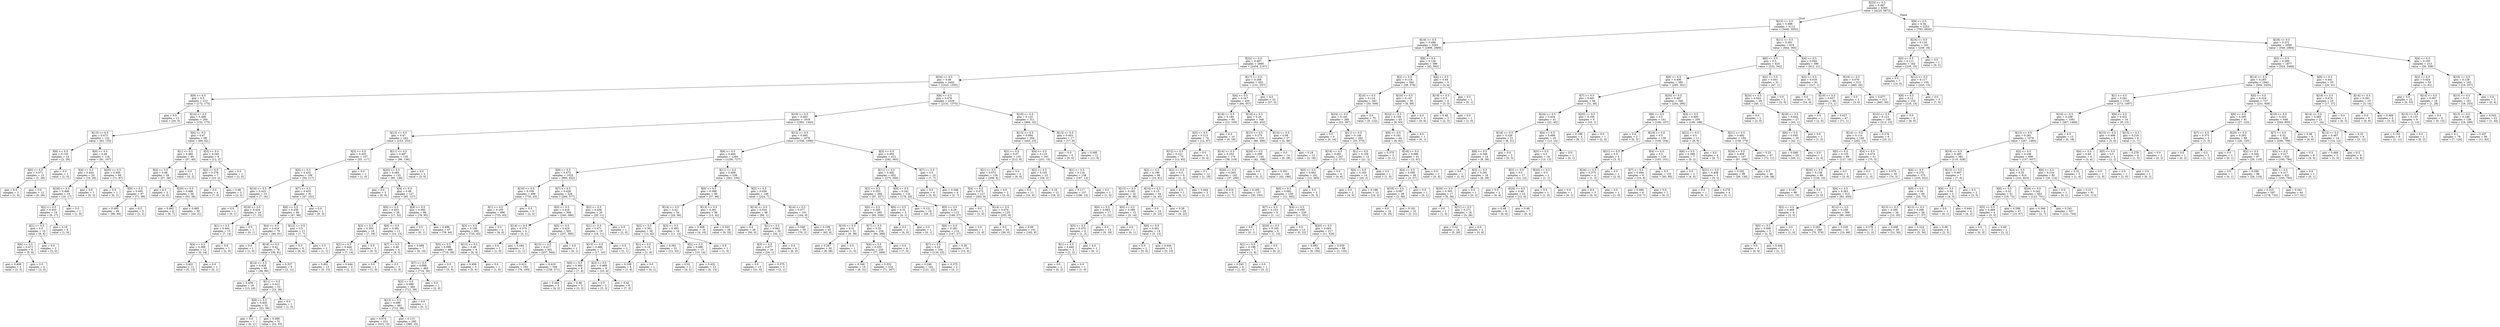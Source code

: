 digraph Tree {
node [shape=box] ;
0 [label="X[23] <= 0.5\ngini = 0.487\nsamples = 6365\nvalue = [4223, 5872]"] ;
1 [label="X[15] <= 0.5\ngini = 0.498\nsamples = 4112\nvalue = [3440, 3052]"] ;
0 -> 1 [labeldistance=2.5, labelangle=45, headlabel="True"] ;
2 [label="X[16] <= 0.5\ngini = 0.499\nsamples = 3293\nvalue = [2496, 2689]"] ;
1 -> 2 ;
3 [label="X[22] <= 0.5\ngini = 0.497\nsamples = 2895\nvalue = [2454, 2107]"] ;
2 -> 3 ;
4 [label="X[24] <= 0.5\ngini = 0.48\nsamples = 2442\nvalue = [2323, 1550]"] ;
3 -> 4 ;
5 [label="X[9] <= 0.5\ngini = 0.5\nsamples = 213\nvalue = [172, 175]"] ;
4 -> 5 ;
6 [label="gini = 0.0\nsamples = 13\nvalue = [20, 0]"] ;
5 -> 6 ;
7 [label="X[14] <= 0.5\ngini = 0.498\nsamples = 200\nvalue = [152, 175]"] ;
5 -> 7 ;
8 [label="X[13] <= 0.5\ngini = 0.473\nsamples = 132\nvalue = [83, 133]"] ;
7 -> 8 ;
9 [label="X[6] <= 0.5\ngini = 0.133\nsamples = 14\nvalue = [2, 26]"] ;
8 -> 9 ;
10 [label="X[0] <= 0.5\ngini = 0.071\nsamples = 13\nvalue = [1, 26]"] ;
9 -> 10 ;
11 [label="gini = 0.0\nsamples = 1\nvalue = [1, 0]"] ;
10 -> 11 ;
12 [label="gini = 0.0\nsamples = 12\nvalue = [0, 26]"] ;
10 -> 12 ;
13 [label="gini = 0.0\nsamples = 1\nvalue = [1, 0]"] ;
9 -> 13 ;
14 [label="X[0] <= 0.5\ngini = 0.49\nsamples = 118\nvalue = [81, 107]"] ;
8 -> 14 ;
15 [label="X[4] <= 0.5\ngini = 0.444\nsamples = 20\nvalue = [10, 20]"] ;
14 -> 15 ;
16 [label="X[18] <= 0.5\ngini = 0.466\nsamples = 19\nvalue = [10, 17]"] ;
15 -> 16 ;
17 [label="X[2] <= 0.5\ngini = 0.453\nsamples = 18\nvalue = [9, 17]"] ;
16 -> 17 ;
18 [label="X[1] <= 0.5\ngini = 0.5\nsamples = 10\nvalue = [8, 8]"] ;
17 -> 18 ;
19 [label="X[6] <= 0.5\ngini = 0.473\nsamples = 8\nvalue = [5, 8]"] ;
18 -> 19 ;
20 [label="gini = 0.408\nsamples = 4\nvalue = [2, 5]"] ;
19 -> 20 ;
21 [label="gini = 0.5\nsamples = 4\nvalue = [3, 3]"] ;
19 -> 21 ;
22 [label="gini = 0.0\nsamples = 2\nvalue = [3, 0]"] ;
18 -> 22 ;
23 [label="gini = 0.18\nsamples = 8\nvalue = [1, 9]"] ;
17 -> 23 ;
24 [label="gini = 0.0\nsamples = 1\nvalue = [1, 0]"] ;
16 -> 24 ;
25 [label="gini = 0.0\nsamples = 1\nvalue = [0, 3]"] ;
15 -> 25 ;
26 [label="X[20] <= 0.5\ngini = 0.495\nsamples = 98\nvalue = [71, 87]"] ;
14 -> 26 ;
27 [label="gini = 0.0\nsamples = 1\nvalue = [0, 1]"] ;
26 -> 27 ;
28 [label="X[6] <= 0.5\ngini = 0.495\nsamples = 97\nvalue = [71, 86]"] ;
26 -> 28 ;
29 [label="gini = 0.495\nsamples = 94\nvalue = [69, 84]"] ;
28 -> 29 ;
30 [label="gini = 0.5\nsamples = 3\nvalue = [2, 2]"] ;
28 -> 30 ;
31 [label="X[6] <= 0.5\ngini = 0.47\nsamples = 68\nvalue = [69, 42]"] ;
7 -> 31 ;
32 [label="X[1] <= 0.5\ngini = 0.485\nsamples = 60\nvalue = [57, 40]"] ;
31 -> 32 ;
33 [label="X[4] <= 0.5\ngini = 0.48\nsamples = 59\nvalue = [57, 38]"] ;
32 -> 33 ;
34 [label="gini = 0.0\nsamples = 3\nvalue = [4, 0]"] ;
33 -> 34 ;
35 [label="X[20] <= 0.5\ngini = 0.486\nsamples = 56\nvalue = [53, 38]"] ;
33 -> 35 ;
36 [label="gini = 0.492\nsamples = 6\nvalue = [9, 7]"] ;
35 -> 36 ;
37 [label="gini = 0.485\nsamples = 50\nvalue = [44, 31]"] ;
35 -> 37 ;
38 [label="gini = 0.0\nsamples = 1\nvalue = [0, 2]"] ;
32 -> 38 ;
39 [label="X[3] <= 0.5\ngini = 0.245\nsamples = 8\nvalue = [12, 2]"] ;
31 -> 39 ;
40 [label="X[2] <= 0.5\ngini = 0.278\nsamples = 7\nvalue = [10, 2]"] ;
39 -> 40 ;
41 [label="gini = 0.0\nsamples = 4\nvalue = [7, 0]"] ;
40 -> 41 ;
42 [label="gini = 0.48\nsamples = 3\nvalue = [3, 2]"] ;
40 -> 42 ;
43 [label="gini = 0.0\nsamples = 1\nvalue = [2, 0]"] ;
39 -> 43 ;
44 [label="X[8] <= 0.5\ngini = 0.476\nsamples = 2229\nvalue = [2151, 1375]"] ;
4 -> 44 ;
45 [label="X[19] <= 0.5\ngini = 0.493\nsamples = 1918\nvalue = [1691, 1343]"] ;
44 -> 45 ;
46 [label="X[13] <= 0.5\ngini = 0.47\nsamples = 242\nvalue = [153, 253]"] ;
45 -> 46 ;
47 [label="X[3] <= 0.5\ngini = 0.435\nsamples = 107\nvalue = [55, 117]"] ;
46 -> 47 ;
48 [label="X[0] <= 0.5\ngini = 0.432\nsamples = 106\nvalue = [54, 117]"] ;
47 -> 48 ;
49 [label="X[14] <= 0.5\ngini = 0.423\nsamples = 15\nvalue = [7, 16]"] ;
48 -> 49 ;
50 [label="gini = 0.0\nsamples = 1\nvalue = [0, 1]"] ;
49 -> 50 ;
51 [label="X[18] <= 0.5\ngini = 0.434\nsamples = 14\nvalue = [7, 15]"] ;
49 -> 51 ;
52 [label="X[1] <= 0.5\ngini = 0.444\nsamples = 13\nvalue = [7, 14]"] ;
51 -> 52 ;
53 [label="X[4] <= 0.5\ngini = 0.388\nsamples = 12\nvalue = [5, 14]"] ;
52 -> 53 ;
54 [label="gini = 0.401\nsamples = 11\nvalue = [5, 13]"] ;
53 -> 54 ;
55 [label="gini = 0.0\nsamples = 1\nvalue = [0, 1]"] ;
53 -> 55 ;
56 [label="gini = 0.0\nsamples = 1\nvalue = [2, 0]"] ;
52 -> 56 ;
57 [label="gini = 0.0\nsamples = 1\nvalue = [0, 1]"] ;
51 -> 57 ;
58 [label="X[7] <= 0.5\ngini = 0.433\nsamples = 91\nvalue = [47, 101]"] ;
48 -> 58 ;
59 [label="X[6] <= 0.5\ngini = 0.438\nsamples = 90\nvalue = [47, 98]"] ;
58 -> 59 ;
60 [label="X[4] <= 0.5\ngini = 0.424\nsamples = 79\nvalue = [40, 91]"] ;
59 -> 60 ;
61 [label="gini = 0.0\nsamples = 1\nvalue = [1, 0]"] ;
60 -> 61 ;
62 [label="X[18] <= 0.5\ngini = 0.42\nsamples = 78\nvalue = [39, 91]"] ;
60 -> 62 ;
63 [label="X[14] <= 0.5\ngini = 0.428\nsamples = 69\nvalue = [36, 80]"] ;
62 -> 63 ;
64 [label="gini = 0.456\nsamples = 16\nvalue = [13, 24]"] ;
63 -> 64 ;
65 [label="X[11] <= 0.5\ngini = 0.413\nsamples = 53\nvalue = [23, 56]"] ;
63 -> 65 ;
66 [label="X[9] <= 0.5\ngini = 0.405\nsamples = 52\nvalue = [22, 56]"] ;
65 -> 66 ;
67 [label="gini = 0.0\nsamples = 1\nvalue = [0, 1]"] ;
66 -> 67 ;
68 [label="gini = 0.408\nsamples = 51\nvalue = [22, 55]"] ;
66 -> 68 ;
69 [label="gini = 0.0\nsamples = 1\nvalue = [1, 0]"] ;
65 -> 69 ;
70 [label="gini = 0.337\nsamples = 9\nvalue = [3, 11]"] ;
62 -> 70 ;
71 [label="X[12] <= 0.5\ngini = 0.5\nsamples = 11\nvalue = [7, 7]"] ;
59 -> 71 ;
72 [label="gini = 0.5\nsamples = 9\nvalue = [6, 6]"] ;
71 -> 72 ;
73 [label="gini = 0.5\nsamples = 2\nvalue = [1, 1]"] ;
71 -> 73 ;
74 [label="gini = 0.0\nsamples = 1\nvalue = [0, 3]"] ;
58 -> 74 ;
75 [label="gini = 0.0\nsamples = 1\nvalue = [1, 0]"] ;
47 -> 75 ;
76 [label="X[11] <= 0.5\ngini = 0.487\nsamples = 135\nvalue = [98, 136]"] ;
46 -> 76 ;
77 [label="X[20] <= 0.5\ngini = 0.484\nsamples = 132\nvalue = [95, 136]"] ;
76 -> 77 ;
78 [label="gini = 0.0\nsamples = 5\nvalue = [0, 9]"] ;
77 -> 78 ;
79 [label="X[4] <= 0.5\ngini = 0.49\nsamples = 127\nvalue = [95, 127]"] ;
77 -> 79 ;
80 [label="X[0] <= 0.5\ngini = 0.453\nsamples = 29\nvalue = [17, 32]"] ;
79 -> 80 ;
81 [label="X[3] <= 0.5\ngini = 0.393\nsamples = 18\nvalue = [7, 19]"] ;
80 -> 81 ;
82 [label="X[1] <= 0.5\ngini = 0.444\nsamples = 15\nvalue = [7, 14]"] ;
81 -> 82 ;
83 [label="gini = 0.401\nsamples = 13\nvalue = [5, 13]"] ;
82 -> 83 ;
84 [label="gini = 0.444\nsamples = 2\nvalue = [2, 1]"] ;
82 -> 84 ;
85 [label="gini = 0.0\nsamples = 3\nvalue = [0, 5]"] ;
81 -> 85 ;
86 [label="X[6] <= 0.5\ngini = 0.491\nsamples = 11\nvalue = [10, 13]"] ;
80 -> 86 ;
87 [label="X[7] <= 0.5\ngini = 0.49\nsamples = 4\nvalue = [4, 3]"] ;
86 -> 87 ;
88 [label="gini = 0.0\nsamples = 1\nvalue = [1, 0]"] ;
87 -> 88 ;
89 [label="gini = 0.5\nsamples = 3\nvalue = [3, 3]"] ;
87 -> 89 ;
90 [label="gini = 0.469\nsamples = 7\nvalue = [6, 10]"] ;
86 -> 90 ;
91 [label="X[9] <= 0.5\ngini = 0.495\nsamples = 98\nvalue = [78, 95]"] ;
79 -> 91 ;
92 [label="gini = 0.0\nsamples = 1\nvalue = [0, 1]"] ;
91 -> 92 ;
93 [label="gini = 0.496\nsamples = 97\nvalue = [78, 94]"] ;
91 -> 93 ;
94 [label="gini = 0.0\nsamples = 3\nvalue = [3, 0]"] ;
76 -> 94 ;
95 [label="X[12] <= 0.5\ngini = 0.485\nsamples = 1676\nvalue = [1538, 1090]"] ;
45 -> 95 ;
96 [label="X[6] <= 0.5\ngini = 0.464\nsamples = 1264\nvalue = [1256, 727]"] ;
95 -> 96 ;
97 [label="X[9] <= 0.5\ngini = 0.473\nsamples = 1025\nvalue = [995, 622]"] ;
96 -> 97 ;
98 [label="X[10] <= 0.5\ngini = 0.109\nsamples = 499\nvalue = [735, 45]"] ;
97 -> 98 ;
99 [label="X[1] <= 0.5\ngini = 0.105\nsamples = 496\nvalue = [733, 43]"] ;
98 -> 99 ;
100 [label="X[3] <= 0.5\ngini = 0.106\nsamples = 492\nvalue = [725, 43]"] ;
99 -> 100 ;
101 [label="X[5] <= 0.5\ngini = 0.098\nsamples = 486\nvalue = [719, 39]"] ;
100 -> 101 ;
102 [label="X[7] <= 0.5\ngini = 0.098\nsamples = 483\nvalue = [714, 39]"] ;
101 -> 102 ;
103 [label="X[2] <= 0.5\ngini = 0.098\nsamples = 482\nvalue = [712, 39]"] ;
102 -> 103 ;
104 [label="X[13] <= 0.5\ngini = 0.096\nsamples = 481\nvalue = [712, 38]"] ;
103 -> 104 ;
105 [label="gini = 0.074\nsamples = 221\nvalue = [323, 13]"] ;
104 -> 105 ;
106 [label="gini = 0.113\nsamples = 260\nvalue = [389, 25]"] ;
104 -> 106 ;
107 [label="gini = 0.0\nsamples = 1\nvalue = [0, 1]"] ;
103 -> 107 ;
108 [label="gini = 0.0\nsamples = 1\nvalue = [2, 0]"] ;
102 -> 108 ;
109 [label="gini = 0.0\nsamples = 3\nvalue = [5, 0]"] ;
101 -> 109 ;
110 [label="X[13] <= 0.5\ngini = 0.48\nsamples = 6\nvalue = [6, 4]"] ;
100 -> 110 ;
111 [label="gini = 0.494\nsamples = 5\nvalue = [5, 4]"] ;
110 -> 111 ;
112 [label="gini = 0.0\nsamples = 1\nvalue = [1, 0]"] ;
110 -> 112 ;
113 [label="gini = 0.0\nsamples = 4\nvalue = [8, 0]"] ;
99 -> 113 ;
114 [label="gini = 0.5\nsamples = 3\nvalue = [2, 2]"] ;
98 -> 114 ;
115 [label="X[7] <= 0.5\ngini = 0.428\nsamples = 526\nvalue = [260, 577]"] ;
97 -> 115 ;
116 [label="X[0] <= 0.5\ngini = 0.418\nsamples = 506\nvalue = [240, 566]"] ;
115 -> 116 ;
117 [label="X[14] <= 0.5\ngini = 0.375\nsamples = 4\nvalue = [3, 1]"] ;
116 -> 117 ;
118 [label="gini = 0.0\nsamples = 1\nvalue = [1, 0]"] ;
117 -> 118 ;
119 [label="gini = 0.444\nsamples = 3\nvalue = [2, 1]"] ;
117 -> 119 ;
120 [label="X[5] <= 0.5\ngini = 0.416\nsamples = 502\nvalue = [237, 565]"] ;
116 -> 120 ;
121 [label="X[13] <= 0.5\ngini = 0.417\nsamples = 501\nvalue = [237, 564]"] ;
120 -> 121 ;
122 [label="gini = 0.412\nsamples = 162\nvalue = [79, 193]"] ;
121 -> 122 ;
123 [label="gini = 0.419\nsamples = 339\nvalue = [158, 371]"] ;
121 -> 123 ;
124 [label="gini = 0.0\nsamples = 1\nvalue = [0, 1]"] ;
120 -> 124 ;
125 [label="X[2] <= 0.5\ngini = 0.458\nsamples = 20\nvalue = [20, 11]"] ;
115 -> 125 ;
126 [label="X[1] <= 0.5\ngini = 0.471\nsamples = 19\nvalue = [18, 11]"] ;
125 -> 126 ;
127 [label="X[13] <= 0.5\ngini = 0.466\nsamples = 17\nvalue = [17, 10]"] ;
126 -> 127 ;
128 [label="X[0] <= 0.5\ngini = 0.463\nsamples = 8\nvalue = [7, 4]"] ;
127 -> 128 ;
129 [label="gini = 0.444\nsamples = 5\nvalue = [4, 2]"] ;
128 -> 129 ;
130 [label="gini = 0.48\nsamples = 3\nvalue = [3, 2]"] ;
128 -> 130 ;
131 [label="X[3] <= 0.5\ngini = 0.469\nsamples = 9\nvalue = [10, 6]"] ;
127 -> 131 ;
132 [label="gini = 0.5\nsamples = 3\nvalue = [3, 3]"] ;
131 -> 132 ;
133 [label="gini = 0.42\nsamples = 6\nvalue = [7, 3]"] ;
131 -> 133 ;
134 [label="gini = 0.5\nsamples = 2\nvalue = [1, 1]"] ;
126 -> 134 ;
135 [label="gini = 0.0\nsamples = 1\nvalue = [2, 0]"] ;
125 -> 135 ;
136 [label="X[11] <= 0.5\ngini = 0.409\nsamples = 239\nvalue = [261, 105]"] ;
96 -> 136 ;
137 [label="X[0] <= 0.5\ngini = 0.398\nsamples = 90\nvalue = [37, 98]"] ;
136 -> 137 ;
138 [label="X[14] <= 0.5\ngini = 0.42\nsamples = 54\nvalue = [24, 56]"] ;
137 -> 138 ;
139 [label="X[2] <= 0.5\ngini = 0.361\nsamples = 38\nvalue = [13, 42]"] ;
138 -> 139 ;
140 [label="X[1] <= 0.5\ngini = 0.18\nsamples = 7\nvalue = [1, 9]"] ;
139 -> 140 ;
141 [label="gini = 0.198\nsamples = 6\nvalue = [1, 8]"] ;
140 -> 141 ;
142 [label="gini = 0.0\nsamples = 1\nvalue = [0, 1]"] ;
140 -> 142 ;
143 [label="gini = 0.391\nsamples = 31\nvalue = [12, 33]"] ;
139 -> 143 ;
144 [label="X[3] <= 0.5\ngini = 0.493\nsamples = 16\nvalue = [11, 14]"] ;
138 -> 144 ;
145 [label="X[2] <= 0.5\ngini = 0.486\nsamples = 15\nvalue = [10, 14]"] ;
144 -> 145 ;
146 [label="gini = 0.32\nsamples = 2\nvalue = [4, 1]"] ;
145 -> 146 ;
147 [label="gini = 0.432\nsamples = 13\nvalue = [6, 13]"] ;
145 -> 147 ;
148 [label="gini = 0.0\nsamples = 1\nvalue = [1, 0]"] ;
144 -> 148 ;
149 [label="X[13] <= 0.5\ngini = 0.361\nsamples = 36\nvalue = [13, 42]"] ;
137 -> 149 ;
150 [label="gini = 0.408\nsamples = 10\nvalue = [4, 10]"] ;
149 -> 150 ;
151 [label="gini = 0.343\nsamples = 26\nvalue = [9, 32]"] ;
149 -> 151 ;
152 [label="X[2] <= 0.5\ngini = 0.059\nsamples = 149\nvalue = [224, 7]"] ;
136 -> 152 ;
153 [label="X[14] <= 0.5\ngini = 0.024\nsamples = 48\nvalue = [80, 1]"] ;
152 -> 153 ;
154 [label="gini = 0.0\nsamples = 28\nvalue = [50, 0]"] ;
153 -> 154 ;
155 [label="X[1] <= 0.5\ngini = 0.062\nsamples = 20\nvalue = [30, 1]"] ;
153 -> 155 ;
156 [label="X[3] <= 0.5\ngini = 0.077\nsamples = 16\nvalue = [24, 1]"] ;
155 -> 156 ;
157 [label="gini = 0.0\nsamples = 13\nvalue = [21, 0]"] ;
156 -> 157 ;
158 [label="gini = 0.375\nsamples = 3\nvalue = [3, 1]"] ;
156 -> 158 ;
159 [label="gini = 0.0\nsamples = 4\nvalue = [6, 0]"] ;
155 -> 159 ;
160 [label="X[14] <= 0.5\ngini = 0.077\nsamples = 101\nvalue = [144, 6]"] ;
152 -> 160 ;
161 [label="gini = 0.048\nsamples = 56\nvalue = [79, 2]"] ;
160 -> 161 ;
162 [label="gini = 0.109\nsamples = 45\nvalue = [65, 4]"] ;
160 -> 162 ;
163 [label="X[3] <= 0.5\ngini = 0.492\nsamples = 412\nvalue = [282, 363]"] ;
95 -> 163 ;
164 [label="X[11] <= 0.5\ngini = 0.492\nsamples = 402\nvalue = [275, 356]"] ;
163 -> 164 ;
165 [label="X[1] <= 0.5\ngini = 0.353\nsamples = 268\nvalue = [97, 327]"] ;
164 -> 165 ;
166 [label="X[0] <= 0.5\ngini = 0.345\nsamples = 265\nvalue = [93, 326]"] ;
165 -> 166 ;
167 [label="X[10] <= 0.5\ngini = 0.31\nsamples = 31\nvalue = [9, 38]"] ;
166 -> 167 ;
168 [label="gini = 0.287\nsamples = 30\nvalue = [8, 38]"] ;
167 -> 168 ;
169 [label="gini = 0.0\nsamples = 1\nvalue = [1, 0]"] ;
167 -> 169 ;
170 [label="X[7] <= 0.5\ngini = 0.35\nsamples = 234\nvalue = [84, 288]"] ;
166 -> 170 ;
171 [label="X[4] <= 0.5\ngini = 0.333\nsamples = 230\nvalue = [77, 288]"] ;
170 -> 171 ;
172 [label="gini = 0.346\nsamples = 14\nvalue = [6, 21]"] ;
171 -> 172 ;
173 [label="gini = 0.332\nsamples = 216\nvalue = [71, 267]"] ;
171 -> 173 ;
174 [label="gini = 0.0\nsamples = 4\nvalue = [7, 0]"] ;
170 -> 174 ;
175 [label="X[6] <= 0.5\ngini = 0.32\nsamples = 3\nvalue = [4, 1]"] ;
165 -> 175 ;
176 [label="gini = 0.0\nsamples = 2\nvalue = [4, 0]"] ;
175 -> 176 ;
177 [label="gini = 0.0\nsamples = 1\nvalue = [0, 1]"] ;
175 -> 177 ;
178 [label="X[0] <= 0.5\ngini = 0.241\nsamples = 134\nvalue = [178, 29]"] ;
164 -> 178 ;
179 [label="gini = 0.121\nsamples = 19\nvalue = [29, 2]"] ;
178 -> 179 ;
180 [label="X[5] <= 0.5\ngini = 0.26\nsamples = 115\nvalue = [149, 27]"] ;
178 -> 180 ;
181 [label="X[6] <= 0.5\ngini = 0.262\nsamples = 114\nvalue = [147, 27]"] ;
180 -> 181 ;
182 [label="X[7] <= 0.5\ngini = 0.25\nsamples = 104\nvalue = [134, 23]"] ;
181 -> 182 ;
183 [label="gini = 0.246\nsamples = 102\nvalue = [131, 22]"] ;
182 -> 183 ;
184 [label="gini = 0.375\nsamples = 2\nvalue = [3, 1]"] ;
182 -> 184 ;
185 [label="gini = 0.36\nsamples = 10\nvalue = [13, 4]"] ;
181 -> 185 ;
186 [label="gini = 0.0\nsamples = 1\nvalue = [2, 0]"] ;
180 -> 186 ;
187 [label="X[7] <= 0.5\ngini = 0.5\nsamples = 10\nvalue = [7, 7]"] ;
163 -> 187 ;
188 [label="gini = 0.0\nsamples = 4\nvalue = [5, 0]"] ;
187 -> 188 ;
189 [label="gini = 0.346\nsamples = 6\nvalue = [2, 7]"] ;
187 -> 189 ;
190 [label="X[19] <= 0.5\ngini = 0.122\nsamples = 311\nvalue = [460, 32]"] ;
44 -> 190 ;
191 [label="X[13] <= 0.5\ngini = 0.094\nsamples = 294\nvalue = [443, 23]"] ;
190 -> 191 ;
192 [label="X[2] <= 0.5\ngini = 0.07\nsamples = 133\nvalue = [212, 8]"] ;
191 -> 192 ;
193 [label="X[1] <= 0.5\ngini = 0.072\nsamples = 129\nvalue = [206, 8]"] ;
192 -> 193 ;
194 [label="X[4] <= 0.5\ngini = 0.073\nsamples = 127\nvalue = [203, 8]"] ;
193 -> 194 ;
195 [label="gini = 0.0\nsamples = 2\nvalue = [2, 0]"] ;
194 -> 195 ;
196 [label="X[14] <= 0.5\ngini = 0.074\nsamples = 125\nvalue = [201, 8]"] ;
194 -> 196 ;
197 [label="gini = 0.0\nsamples = 24\nvalue = [39, 0]"] ;
196 -> 197 ;
198 [label="gini = 0.09\nsamples = 101\nvalue = [162, 8]"] ;
196 -> 198 ;
199 [label="gini = 0.0\nsamples = 2\nvalue = [3, 0]"] ;
193 -> 199 ;
200 [label="gini = 0.0\nsamples = 4\nvalue = [6, 0]"] ;
192 -> 200 ;
201 [label="X[4] <= 0.5\ngini = 0.115\nsamples = 161\nvalue = [231, 15]"] ;
191 -> 201 ;
202 [label="X[2] <= 0.5\ngini = 0.105\nsamples = 23\nvalue = [34, 2]"] ;
201 -> 202 ;
203 [label="gini = 0.0\nsamples = 11\nvalue = [16, 0]"] ;
202 -> 203 ;
204 [label="gini = 0.18\nsamples = 12\nvalue = [18, 2]"] ;
202 -> 204 ;
205 [label="X[1] <= 0.5\ngini = 0.116\nsamples = 138\nvalue = [197, 13]"] ;
201 -> 205 ;
206 [label="gini = 0.117\nsamples = 137\nvalue = [196, 13]"] ;
205 -> 206 ;
207 [label="gini = 0.0\nsamples = 1\nvalue = [1, 0]"] ;
205 -> 207 ;
208 [label="X[13] <= 0.5\ngini = 0.453\nsamples = 17\nvalue = [17, 9]"] ;
190 -> 208 ;
209 [label="gini = 0.0\nsamples = 5\nvalue = [6, 0]"] ;
208 -> 209 ;
210 [label="gini = 0.495\nsamples = 12\nvalue = [11, 9]"] ;
208 -> 210 ;
211 [label="X[17] <= 0.5\ngini = 0.308\nsamples = 453\nvalue = [131, 557]"] ;
3 -> 211 ;
212 [label="X[4] <= 0.5\ngini = 0.247\nsamples = 430\nvalue = [94, 557]"] ;
211 -> 212 ;
213 [label="X[18] <= 0.5\ngini = 0.184\nsamples = 84\nvalue = [12, 105]"] ;
212 -> 213 ;
214 [label="X[3] <= 0.5\ngini = 0.213\nsamples = 74\nvalue = [12, 87]"] ;
213 -> 214 ;
215 [label="X[12] <= 0.5\ngini = 0.221\nsamples = 70\nvalue = [12, 83]"] ;
214 -> 215 ;
216 [label="X[2] <= 0.5\ngini = 0.196\nsamples = 66\nvalue = [10, 81]"] ;
215 -> 216 ;
217 [label="X[13] <= 0.5\ngini = 0.245\nsamples = 32\nvalue = [6, 36]"] ;
216 -> 217 ;
218 [label="X[6] <= 0.5\ngini = 0.083\nsamples = 17\nvalue = [1, 22]"] ;
217 -> 218 ;
219 [label="X[5] <= 0.5\ngini = 0.375\nsamples = 4\nvalue = [1, 3]"] ;
218 -> 219 ;
220 [label="X[1] <= 0.5\ngini = 0.444\nsamples = 3\nvalue = [1, 2]"] ;
219 -> 220 ;
221 [label="gini = 0.0\nsamples = 2\nvalue = [0, 2]"] ;
220 -> 221 ;
222 [label="gini = 0.0\nsamples = 1\nvalue = [1, 0]"] ;
220 -> 222 ;
223 [label="gini = 0.0\nsamples = 1\nvalue = [0, 1]"] ;
219 -> 223 ;
224 [label="gini = 0.0\nsamples = 13\nvalue = [0, 19]"] ;
218 -> 224 ;
225 [label="X[0] <= 0.5\ngini = 0.388\nsamples = 15\nvalue = [5, 14]"] ;
217 -> 225 ;
226 [label="gini = 0.0\nsamples = 1\nvalue = [0, 1]"] ;
225 -> 226 ;
227 [label="X[6] <= 0.5\ngini = 0.401\nsamples = 14\nvalue = [5, 13]"] ;
225 -> 227 ;
228 [label="gini = 0.0\nsamples = 2\nvalue = [0, 3]"] ;
227 -> 228 ;
229 [label="gini = 0.444\nsamples = 12\nvalue = [5, 10]"] ;
227 -> 229 ;
230 [label="X[14] <= 0.5\ngini = 0.15\nsamples = 34\nvalue = [4, 45]"] ;
216 -> 230 ;
231 [label="gini = 0.0\nsamples = 14\nvalue = [0, 23]"] ;
230 -> 231 ;
232 [label="gini = 0.26\nsamples = 20\nvalue = [4, 22]"] ;
230 -> 232 ;
233 [label="X[2] <= 0.5\ngini = 0.5\nsamples = 4\nvalue = [2, 2]"] ;
215 -> 233 ;
234 [label="gini = 0.0\nsamples = 1\nvalue = [0, 1]"] ;
233 -> 234 ;
235 [label="gini = 0.444\nsamples = 3\nvalue = [2, 1]"] ;
233 -> 235 ;
236 [label="gini = 0.0\nsamples = 4\nvalue = [0, 4]"] ;
214 -> 236 ;
237 [label="gini = 0.0\nsamples = 10\nvalue = [0, 18]"] ;
213 -> 237 ;
238 [label="X[18] <= 0.5\ngini = 0.26\nsamples = 346\nvalue = [82, 452]"] ;
212 -> 238 ;
239 [label="X[13] <= 0.5\ngini = 0.275\nsamples = 319\nvalue = [80, 406]"] ;
238 -> 239 ;
240 [label="X[14] <= 0.5\ngini = 0.253\nsamples = 174\nvalue = [38, 218]"] ;
239 -> 240 ;
241 [label="gini = 0.1\nsamples = 12\nvalue = [1, 18]"] ;
240 -> 241 ;
242 [label="X[20] <= 0.5\ngini = 0.263\nsamples = 162\nvalue = [37, 200]"] ;
240 -> 242 ;
243 [label="gini = 0.219\nsamples = 5\nvalue = [1, 7]"] ;
242 -> 243 ;
244 [label="gini = 0.265\nsamples = 157\nvalue = [36, 193]"] ;
242 -> 244 ;
245 [label="X[20] <= 0.5\ngini = 0.299\nsamples = 145\nvalue = [42, 188]"] ;
239 -> 245 ;
246 [label="gini = 0.0\nsamples = 1\nvalue = [0, 2]"] ;
245 -> 246 ;
247 [label="gini = 0.301\nsamples = 144\nvalue = [42, 186]"] ;
245 -> 247 ;
248 [label="X[14] <= 0.5\ngini = 0.08\nsamples = 27\nvalue = [2, 46]"] ;
238 -> 248 ;
249 [label="gini = 0.0\nsamples = 14\nvalue = [0, 28]"] ;
248 -> 249 ;
250 [label="gini = 0.18\nsamples = 13\nvalue = [2, 18]"] ;
248 -> 250 ;
251 [label="gini = 0.0\nsamples = 23\nvalue = [37, 0]"] ;
211 -> 251 ;
252 [label="X[8] <= 0.5\ngini = 0.126\nsamples = 398\nvalue = [42, 582]"] ;
2 -> 252 ;
253 [label="X[2] <= 0.5\ngini = 0.118\nsamples = 393\nvalue = [39, 578]"] ;
252 -> 253 ;
254 [label="X[10] <= 0.5\ngini = 0.114\nsamples = 343\nvalue = [33, 509]"] ;
253 -> 254 ;
255 [label="X[24] <= 0.5\ngini = 0.145\nsamples = 268\nvalue = [33, 387]"] ;
254 -> 255 ;
256 [label="gini = 0.0\nsamples = 6\nvalue = [0, 14]"] ;
255 -> 256 ;
257 [label="X[11] <= 0.5\ngini = 0.149\nsamples = 262\nvalue = [33, 373]"] ;
255 -> 257 ;
258 [label="X[18] <= 0.5\ngini = 0.061\nsamples = 247\nvalue = [12, 371]"] ;
257 -> 258 ;
259 [label="X[5] <= 0.5\ngini = 0.062\nsamples = 241\nvalue = [12, 365]"] ;
258 -> 259 ;
260 [label="X[0] <= 0.5\ngini = 0.062\nsamples = 239\nvalue = [12, 362]"] ;
259 -> 260 ;
261 [label="X[7] <= 0.5\ngini = 0.153\nsamples = 9\nvalue = [1, 11]"] ;
260 -> 261 ;
262 [label="gini = 0.0\nsamples = 1\nvalue = [0, 1]"] ;
261 -> 262 ;
263 [label="X[20] <= 0.5\ngini = 0.165\nsamples = 8\nvalue = [1, 10]"] ;
261 -> 263 ;
264 [label="X[1] <= 0.5\ngini = 0.198\nsamples = 7\nvalue = [1, 8]"] ;
263 -> 264 ;
265 [label="gini = 0.245\nsamples = 6\nvalue = [1, 6]"] ;
264 -> 265 ;
266 [label="gini = 0.0\nsamples = 1\nvalue = [0, 2]"] ;
264 -> 266 ;
267 [label="gini = 0.0\nsamples = 1\nvalue = [0, 2]"] ;
263 -> 267 ;
268 [label="X[4] <= 0.5\ngini = 0.059\nsamples = 230\nvalue = [11, 351]"] ;
260 -> 268 ;
269 [label="gini = 0.0\nsamples = 13\nvalue = [0, 22]"] ;
268 -> 269 ;
270 [label="X[20] <= 0.5\ngini = 0.063\nsamples = 217\nvalue = [11, 329]"] ;
268 -> 270 ;
271 [label="gini = 0.085\nsamples = 128\nvalue = [9, 194]"] ;
270 -> 271 ;
272 [label="gini = 0.029\nsamples = 89\nvalue = [2, 135]"] ;
270 -> 272 ;
273 [label="gini = 0.0\nsamples = 2\nvalue = [0, 3]"] ;
259 -> 273 ;
274 [label="gini = 0.0\nsamples = 6\nvalue = [0, 6]"] ;
258 -> 274 ;
275 [label="X[1] <= 0.5\ngini = 0.159\nsamples = 15\nvalue = [21, 2]"] ;
257 -> 275 ;
276 [label="X[4] <= 0.5\ngini = 0.165\nsamples = 14\nvalue = [20, 2]"] ;
275 -> 276 ;
277 [label="gini = 0.0\nsamples = 2\nvalue = [4, 0]"] ;
276 -> 277 ;
278 [label="gini = 0.198\nsamples = 12\nvalue = [16, 2]"] ;
276 -> 278 ;
279 [label="gini = 0.0\nsamples = 1\nvalue = [1, 0]"] ;
275 -> 279 ;
280 [label="gini = 0.0\nsamples = 75\nvalue = [0, 122]"] ;
254 -> 280 ;
281 [label="X[10] <= 0.5\ngini = 0.147\nsamples = 50\nvalue = [6, 69]"] ;
253 -> 281 ;
282 [label="X[22] <= 0.5\ngini = 0.159\nsamples = 45\nvalue = [6, 63]"] ;
281 -> 282 ;
283 [label="X[9] <= 0.5\ngini = 0.161\nsamples = 44\nvalue = [6, 62]"] ;
282 -> 283 ;
284 [label="gini = 0.375\nsamples = 3\nvalue = [3, 1]"] ;
283 -> 284 ;
285 [label="X[18] <= 0.5\ngini = 0.089\nsamples = 41\nvalue = [3, 61]"] ;
283 -> 285 ;
286 [label="X[4] <= 0.5\ngini = 0.095\nsamples = 39\nvalue = [3, 57]"] ;
285 -> 286 ;
287 [label="X[19] <= 0.5\ngini = 0.097\nsamples = 38\nvalue = [3, 56]"] ;
286 -> 287 ;
288 [label="gini = 0.0\nsamples = 16\nvalue = [0, 25]"] ;
287 -> 288 ;
289 [label="gini = 0.161\nsamples = 22\nvalue = [3, 31]"] ;
287 -> 289 ;
290 [label="gini = 0.0\nsamples = 1\nvalue = [0, 1]"] ;
286 -> 290 ;
291 [label="gini = 0.0\nsamples = 2\nvalue = [0, 4]"] ;
285 -> 291 ;
292 [label="gini = 0.0\nsamples = 1\nvalue = [0, 1]"] ;
282 -> 292 ;
293 [label="gini = 0.0\nsamples = 5\nvalue = [0, 6]"] ;
281 -> 293 ;
294 [label="X[6] <= 0.5\ngini = 0.49\nsamples = 5\nvalue = [3, 4]"] ;
252 -> 294 ;
295 [label="X[19] <= 0.5\ngini = 0.5\nsamples = 4\nvalue = [3, 3]"] ;
294 -> 295 ;
296 [label="gini = 0.48\nsamples = 3\nvalue = [2, 3]"] ;
295 -> 296 ;
297 [label="gini = 0.0\nsamples = 1\nvalue = [1, 0]"] ;
295 -> 297 ;
298 [label="gini = 0.0\nsamples = 1\nvalue = [0, 1]"] ;
294 -> 298 ;
299 [label="X[11] <= 0.5\ngini = 0.401\nsamples = 819\nvalue = [944, 363]"] ;
1 -> 299 ;
300 [label="X[8] <= 0.5\ngini = 0.5\nsamples = 423\nvalue = [332, 342]"] ;
299 -> 300 ;
301 [label="X[0] <= 0.5\ngini = 0.496\nsamples = 392\nvalue = [285, 341]"] ;
300 -> 301 ;
302 [label="X[7] <= 0.5\ngini = 0.481\nsamples = 46\nvalue = [31, 46]"] ;
301 -> 302 ;
303 [label="X[24] <= 0.5\ngini = 0.434\nsamples = 41\nvalue = [21, 45]"] ;
302 -> 303 ;
304 [label="X[18] <= 0.5\ngini = 0.326\nsamples = 21\nvalue = [8, 31]"] ;
303 -> 304 ;
305 [label="X[6] <= 0.5\ngini = 0.346\nsamples = 19\nvalue = [8, 28]"] ;
304 -> 305 ;
306 [label="gini = 0.0\nsamples = 1\nvalue = [2, 0]"] ;
305 -> 306 ;
307 [label="X[3] <= 0.5\ngini = 0.291\nsamples = 18\nvalue = [6, 28]"] ;
305 -> 307 ;
308 [label="X[20] <= 0.5\ngini = 0.305\nsamples = 17\nvalue = [6, 26]"] ;
307 -> 308 ;
309 [label="gini = 0.0\nsamples = 1\nvalue = [1, 0]"] ;
308 -> 309 ;
310 [label="X[21] <= 0.5\ngini = 0.271\nsamples = 16\nvalue = [5, 26]"] ;
308 -> 310 ;
311 [label="gini = 0.32\nsamples = 14\nvalue = [5, 20]"] ;
310 -> 311 ;
312 [label="gini = 0.0\nsamples = 2\nvalue = [0, 6]"] ;
310 -> 312 ;
313 [label="gini = 0.0\nsamples = 1\nvalue = [0, 2]"] ;
307 -> 313 ;
314 [label="gini = 0.0\nsamples = 2\nvalue = [0, 3]"] ;
304 -> 314 ;
315 [label="X[4] <= 0.5\ngini = 0.499\nsamples = 20\nvalue = [13, 14]"] ;
303 -> 315 ;
316 [label="X[5] <= 0.5\ngini = 0.5\nsamples = 19\nvalue = [13, 13]"] ;
315 -> 316 ;
317 [label="X[2] <= 0.5\ngini = 0.5\nsamples = 17\nvalue = [12, 12]"] ;
316 -> 317 ;
318 [label="gini = 0.0\nsamples = 2\nvalue = [0, 4]"] ;
317 -> 318 ;
319 [label="X[20] <= 0.5\ngini = 0.48\nsamples = 15\nvalue = [12, 8]"] ;
317 -> 319 ;
320 [label="gini = 0.48\nsamples = 8\nvalue = [6, 4]"] ;
319 -> 320 ;
321 [label="gini = 0.48\nsamples = 7\nvalue = [6, 4]"] ;
319 -> 321 ;
322 [label="X[20] <= 0.5\ngini = 0.5\nsamples = 2\nvalue = [1, 1]"] ;
316 -> 322 ;
323 [label="gini = 0.0\nsamples = 1\nvalue = [1, 0]"] ;
322 -> 323 ;
324 [label="gini = 0.0\nsamples = 1\nvalue = [0, 1]"] ;
322 -> 324 ;
325 [label="gini = 0.0\nsamples = 1\nvalue = [0, 1]"] ;
315 -> 325 ;
326 [label="X[20] <= 0.5\ngini = 0.165\nsamples = 5\nvalue = [10, 1]"] ;
302 -> 326 ;
327 [label="gini = 0.198\nsamples = 4\nvalue = [8, 1]"] ;
326 -> 327 ;
328 [label="gini = 0.0\nsamples = 1\nvalue = [2, 0]"] ;
326 -> 328 ;
329 [label="X[20] <= 0.5\ngini = 0.497\nsamples = 346\nvalue = [254, 295]"] ;
301 -> 329 ;
330 [label="X[9] <= 0.5\ngini = 0.5\nsamples = 141\nvalue = [106, 107]"] ;
329 -> 330 ;
331 [label="gini = 0.0\nsamples = 2\nvalue = [0, 3]"] ;
330 -> 331 ;
332 [label="X[19] <= 0.5\ngini = 0.5\nsamples = 139\nvalue = [106, 104]"] ;
330 -> 332 ;
333 [label="X[21] <= 0.5\ngini = 0.5\nsamples = 5\nvalue = [3, 3]"] ;
332 -> 333 ;
334 [label="X[24] <= 0.5\ngini = 0.375\nsamples = 4\nvalue = [1, 3]"] ;
333 -> 334 ;
335 [label="gini = 0.0\nsamples = 3\nvalue = [0, 3]"] ;
334 -> 335 ;
336 [label="gini = 0.0\nsamples = 1\nvalue = [1, 0]"] ;
334 -> 336 ;
337 [label="gini = 0.0\nsamples = 1\nvalue = [2, 0]"] ;
333 -> 337 ;
338 [label="X[4] <= 0.5\ngini = 0.5\nsamples = 134\nvalue = [103, 101]"] ;
332 -> 338 ;
339 [label="X[7] <= 0.5\ngini = 0.494\nsamples = 9\nvalue = [10, 8]"] ;
338 -> 339 ;
340 [label="gini = 0.484\nsamples = 8\nvalue = [10, 7]"] ;
339 -> 340 ;
341 [label="gini = 0.0\nsamples = 1\nvalue = [0, 1]"] ;
339 -> 341 ;
342 [label="gini = 0.5\nsamples = 125\nvalue = [93, 93]"] ;
338 -> 342 ;
343 [label="X[4] <= 0.5\ngini = 0.493\nsamples = 205\nvalue = [148, 188]"] ;
329 -> 343 ;
344 [label="X[22] <= 0.5\ngini = 0.5\nsamples = 11\nvalue = [9, 9]"] ;
343 -> 344 ;
345 [label="X[6] <= 0.5\ngini = 0.298\nsamples = 7\nvalue = [9, 2]"] ;
344 -> 345 ;
346 [label="gini = 0.0\nsamples = 2\nvalue = [4, 0]"] ;
345 -> 346 ;
347 [label="X[21] <= 0.5\ngini = 0.408\nsamples = 5\nvalue = [5, 2]"] ;
345 -> 347 ;
348 [label="gini = 0.0\nsamples = 1\nvalue = [0, 1]"] ;
347 -> 348 ;
349 [label="gini = 0.278\nsamples = 4\nvalue = [5, 1]"] ;
347 -> 349 ;
350 [label="gini = 0.0\nsamples = 4\nvalue = [0, 7]"] ;
344 -> 350 ;
351 [label="X[21] <= 0.5\ngini = 0.492\nsamples = 194\nvalue = [139, 179]"] ;
343 -> 351 ;
352 [label="X[24] <= 0.5\ngini = 0.408\nsamples = 147\nvalue = [67, 168]"] ;
351 -> 352 ;
353 [label="gini = 0.292\nsamples = 99\nvalue = [28, 130]"] ;
352 -> 353 ;
354 [label="gini = 0.5\nsamples = 48\nvalue = [39, 38]"] ;
352 -> 354 ;
355 [label="gini = 0.23\nsamples = 47\nvalue = [72, 11]"] ;
351 -> 355 ;
356 [label="X[2] <= 0.5\ngini = 0.041\nsamples = 31\nvalue = [47, 1]"] ;
300 -> 356 ;
357 [label="X[24] <= 0.5\ngini = 0.043\nsamples = 29\nvalue = [45, 1]"] ;
356 -> 357 ;
358 [label="gini = 0.0\nsamples = 2\nvalue = [2, 0]"] ;
357 -> 358 ;
359 [label="X[19] <= 0.5\ngini = 0.044\nsamples = 27\nvalue = [43, 1]"] ;
357 -> 359 ;
360 [label="X[6] <= 0.5\ngini = 0.045\nsamples = 26\nvalue = [42, 1]"] ;
359 -> 360 ;
361 [label="gini = 0.048\nsamples = 25\nvalue = [40, 1]"] ;
360 -> 361 ;
362 [label="gini = 0.0\nsamples = 1\nvalue = [2, 0]"] ;
360 -> 362 ;
363 [label="gini = 0.0\nsamples = 1\nvalue = [1, 0]"] ;
359 -> 363 ;
364 [label="gini = 0.0\nsamples = 2\nvalue = [2, 0]"] ;
356 -> 364 ;
365 [label="X[4] <= 0.5\ngini = 0.064\nsamples = 396\nvalue = [612, 21]"] ;
299 -> 365 ;
366 [label="X[2] <= 0.5\ngini = 0.016\nsamples = 81\nvalue = [127, 1]"] ;
365 -> 366 ;
367 [label="gini = 0.0\nsamples = 33\nvalue = [54, 0]"] ;
366 -> 367 ;
368 [label="X[19] <= 0.5\ngini = 0.027\nsamples = 48\nvalue = [73, 1]"] ;
366 -> 368 ;
369 [label="gini = 0.0\nsamples = 1\nvalue = [2, 0]"] ;
368 -> 369 ;
370 [label="gini = 0.027\nsamples = 47\nvalue = [71, 1]"] ;
368 -> 370 ;
371 [label="X[19] <= 0.5\ngini = 0.076\nsamples = 315\nvalue = [485, 20]"] ;
365 -> 371 ;
372 [label="gini = 0.0\nsamples = 2\nvalue = [3, 0]"] ;
371 -> 372 ;
373 [label="gini = 0.077\nsamples = 313\nvalue = [482, 20]"] ;
371 -> 373 ;
374 [label="X[9] <= 0.5\ngini = 0.34\nsamples = 2253\nvalue = [783, 2820]"] ;
0 -> 374 [labeldistance=2.5, labelangle=-45, headlabel="False"] ;
375 [label="X[16] <= 0.5\ngini = 0.118\nsamples = 163\nvalue = [239, 16]"] ;
374 -> 375 ;
376 [label="X[0] <= 0.5\ngini = 0.111\nsamples = 162\nvalue = [239, 15]"] ;
375 -> 376 ;
377 [label="gini = 0.0\nsamples = 7\nvalue = [14, 0]"] ;
376 -> 377 ;
378 [label="X[12] <= 0.5\ngini = 0.117\nsamples = 155\nvalue = [225, 15]"] ;
376 -> 378 ;
379 [label="X[6] <= 0.5\ngini = 0.12\nsamples = 152\nvalue = [218, 15]"] ;
378 -> 379 ;
380 [label="X[15] <= 0.5\ngini = 0.123\nsamples = 148\nvalue = [212, 15]"] ;
379 -> 380 ;
381 [label="X[14] <= 0.5\ngini = 0.114\nsamples = 140\nvalue = [202, 13]"] ;
380 -> 381 ;
382 [label="X[5] <= 0.5\ngini = 0.135\nsamples = 89\nvalue = [127, 10]"] ;
381 -> 382 ;
383 [label="X[20] <= 0.5\ngini = 0.138\nsamples = 88\nvalue = [124, 10]"] ;
382 -> 383 ;
384 [label="gini = 0.141\nsamples = 86\nvalue = [121, 10]"] ;
383 -> 384 ;
385 [label="gini = 0.0\nsamples = 2\nvalue = [3, 0]"] ;
383 -> 385 ;
386 [label="gini = 0.0\nsamples = 1\nvalue = [3, 0]"] ;
382 -> 386 ;
387 [label="X[4] <= 0.5\ngini = 0.074\nsamples = 51\nvalue = [75, 3]"] ;
381 -> 387 ;
388 [label="gini = 0.0\nsamples = 1\nvalue = [1, 0]"] ;
387 -> 388 ;
389 [label="gini = 0.075\nsamples = 50\nvalue = [74, 3]"] ;
387 -> 389 ;
390 [label="gini = 0.278\nsamples = 8\nvalue = [10, 2]"] ;
380 -> 390 ;
391 [label="gini = 0.0\nsamples = 4\nvalue = [6, 0]"] ;
379 -> 391 ;
392 [label="gini = 0.0\nsamples = 3\nvalue = [7, 0]"] ;
378 -> 392 ;
393 [label="gini = 0.0\nsamples = 1\nvalue = [0, 1]"] ;
375 -> 393 ;
394 [label="X[18] <= 0.5\ngini = 0.272\nsamples = 2090\nvalue = [544, 2804]"] ;
374 -> 394 ;
395 [label="X[3] <= 0.5\ngini = 0.289\nsamples = 1877\nvalue = [524, 2466]"] ;
394 -> 395 ;
396 [label="X[14] <= 0.5\ngini = 0.285\nsamples = 1842\nvalue = [504, 2425]"] ;
395 -> 396 ;
397 [label="X[1] <= 0.5\ngini = 0.261\nsamples = 1105\nvalue = [273, 1497]"] ;
396 -> 397 ;
398 [label="X[16] <= 0.5\ngini = 0.258\nsamples = 1091\nvalue = [267, 1484]"] ;
397 -> 398 ;
399 [label="X[13] <= 0.5\ngini = 0.261\nsamples = 1078\nvalue = [267, 1465]"] ;
398 -> 399 ;
400 [label="X[19] <= 0.5\ngini = 0.285\nsamples = 382\nvalue = [110, 528]"] ;
399 -> 400 ;
401 [label="X[6] <= 0.5\ngini = 0.275\nsamples = 375\nvalue = [103, 522]"] ;
400 -> 401 ;
402 [label="X[4] <= 0.5\ngini = 0.263\nsamples = 315\nvalue = [83, 450]"] ;
401 -> 402 ;
403 [label="X[2] <= 0.5\ngini = 0.469\nsamples = 6\nvalue = [3, 5]"] ;
402 -> 403 ;
404 [label="X[5] <= 0.5\ngini = 0.408\nsamples = 5\nvalue = [2, 5]"] ;
403 -> 404 ;
405 [label="gini = 0.0\nsamples = 3\nvalue = [0, 4]"] ;
404 -> 405 ;
406 [label="gini = 0.444\nsamples = 2\nvalue = [2, 1]"] ;
404 -> 406 ;
407 [label="gini = 0.0\nsamples = 1\nvalue = [1, 0]"] ;
403 -> 407 ;
408 [label="X[12] <= 0.5\ngini = 0.258\nsamples = 309\nvalue = [80, 445]"] ;
402 -> 408 ;
409 [label="gini = 0.263\nsamples = 268\nvalue = [70, 379]"] ;
408 -> 409 ;
410 [label="gini = 0.229\nsamples = 41\nvalue = [10, 66]"] ;
408 -> 410 ;
411 [label="X[0] <= 0.5\ngini = 0.34\nsamples = 60\nvalue = [20, 72]"] ;
401 -> 411 ;
412 [label="X[15] <= 0.5\ngini = 0.395\nsamples = 34\nvalue = [13, 35]"] ;
411 -> 412 ;
413 [label="gini = 0.278\nsamples = 5\nvalue = [1, 5]"] ;
412 -> 413 ;
414 [label="gini = 0.408\nsamples = 29\nvalue = [12, 30]"] ;
412 -> 414 ;
415 [label="X[12] <= 0.5\ngini = 0.268\nsamples = 26\nvalue = [7, 37]"] ;
411 -> 415 ;
416 [label="gini = 0.224\nsamples = 22\nvalue = [5, 34]"] ;
415 -> 416 ;
417 [label="gini = 0.48\nsamples = 4\nvalue = [2, 3]"] ;
415 -> 417 ;
418 [label="X[12] <= 0.5\ngini = 0.497\nsamples = 7\nvalue = [7, 6]"] ;
400 -> 418 ;
419 [label="X[4] <= 0.5\ngini = 0.49\nsamples = 5\nvalue = [4, 3]"] ;
418 -> 419 ;
420 [label="gini = 0.0\nsamples = 1\nvalue = [0, 1]"] ;
419 -> 420 ;
421 [label="gini = 0.444\nsamples = 4\nvalue = [4, 2]"] ;
419 -> 421 ;
422 [label="gini = 0.5\nsamples = 2\nvalue = [3, 3]"] ;
418 -> 422 ;
423 [label="X[2] <= 0.5\ngini = 0.246\nsamples = 696\nvalue = [157, 937]"] ;
399 -> 423 ;
424 [label="X[4] <= 0.5\ngini = 0.25\nsamples = 614\nvalue = [141, 823]"] ;
423 -> 424 ;
425 [label="X[6] <= 0.5\ngini = 0.32\nsamples = 51\nvalue = [18, 72]"] ;
424 -> 425 ;
426 [label="X[5] <= 0.5\ngini = 0.469\nsamples = 4\nvalue = [3, 5]"] ;
425 -> 426 ;
427 [label="gini = 0.0\nsamples = 2\nvalue = [0, 3]"] ;
426 -> 427 ;
428 [label="gini = 0.48\nsamples = 2\nvalue = [3, 2]"] ;
426 -> 428 ;
429 [label="gini = 0.299\nsamples = 47\nvalue = [15, 67]"] ;
425 -> 429 ;
430 [label="X[20] <= 0.5\ngini = 0.242\nsamples = 563\nvalue = [123, 751]"] ;
424 -> 430 ;
431 [label="gini = 0.346\nsamples = 6\nvalue = [2, 7]"] ;
430 -> 431 ;
432 [label="gini = 0.241\nsamples = 557\nvalue = [121, 744]"] ;
430 -> 432 ;
433 [label="X[6] <= 0.5\ngini = 0.216\nsamples = 82\nvalue = [16, 114]"] ;
423 -> 433 ;
434 [label="gini = 0.0\nsamples = 1\nvalue = [0, 1]"] ;
433 -> 434 ;
435 [label="gini = 0.217\nsamples = 81\nvalue = [16, 113]"] ;
433 -> 435 ;
436 [label="gini = 0.0\nsamples = 13\nvalue = [0, 19]"] ;
398 -> 436 ;
437 [label="X[6] <= 0.5\ngini = 0.432\nsamples = 14\nvalue = [6, 13]"] ;
397 -> 437 ;
438 [label="X[15] <= 0.5\ngini = 0.496\nsamples = 8\nvalue = [5, 6]"] ;
437 -> 438 ;
439 [label="X[4] <= 0.5\ngini = 0.49\nsamples = 6\nvalue = [3, 4]"] ;
438 -> 439 ;
440 [label="gini = 0.32\nsamples = 5\nvalue = [1, 4]"] ;
439 -> 440 ;
441 [label="gini = 0.0\nsamples = 1\nvalue = [2, 0]"] ;
439 -> 441 ;
442 [label="X[5] <= 0.5\ngini = 0.5\nsamples = 2\nvalue = [2, 2]"] ;
438 -> 442 ;
443 [label="gini = 0.0\nsamples = 1\nvalue = [2, 0]"] ;
442 -> 443 ;
444 [label="gini = 0.0\nsamples = 1\nvalue = [0, 2]"] ;
442 -> 444 ;
445 [label="X[15] <= 0.5\ngini = 0.219\nsamples = 6\nvalue = [1, 7]"] ;
437 -> 445 ;
446 [label="gini = 0.278\nsamples = 4\nvalue = [1, 5]"] ;
445 -> 446 ;
447 [label="gini = 0.0\nsamples = 2\nvalue = [0, 2]"] ;
445 -> 447 ;
448 [label="X[0] <= 0.5\ngini = 0.319\nsamples = 737\nvalue = [231, 928]"] ;
396 -> 448 ;
449 [label="X[6] <= 0.5\ngini = 0.295\nsamples = 91\nvalue = [27, 123]"] ;
448 -> 449 ;
450 [label="X[7] <= 0.5\ngini = 0.375\nsamples = 3\nvalue = [1, 3]"] ;
449 -> 450 ;
451 [label="gini = 0.0\nsamples = 1\nvalue = [0, 2]"] ;
450 -> 451 ;
452 [label="gini = 0.5\nsamples = 2\nvalue = [1, 1]"] ;
450 -> 452 ;
453 [label="X[20] <= 0.5\ngini = 0.293\nsamples = 88\nvalue = [26, 120]"] ;
449 -> 453 ;
454 [label="gini = 0.0\nsamples = 1\nvalue = [0, 1]"] ;
453 -> 454 ;
455 [label="X[2] <= 0.5\ngini = 0.294\nsamples = 87\nvalue = [26, 119]"] ;
453 -> 455 ;
456 [label="gini = 0.0\nsamples = 1\nvalue = [0, 1]"] ;
455 -> 456 ;
457 [label="gini = 0.296\nsamples = 86\nvalue = [26, 118]"] ;
455 -> 457 ;
458 [label="X[19] <= 0.5\ngini = 0.323\nsamples = 646\nvalue = [204, 805]"] ;
448 -> 458 ;
459 [label="X[7] <= 0.5\ngini = 0.32\nsamples = 638\nvalue = [200, 799]"] ;
458 -> 459 ;
460 [label="X[5] <= 0.5\ngini = 0.317\nsamples = 632\nvalue = [195, 794]"] ;
459 -> 460 ;
461 [label="X[6] <= 0.5\ngini = 0.317\nsamples = 631\nvalue = [195, 793]"] ;
460 -> 461 ;
462 [label="gini = 0.315\nsamples = 587\nvalue = [178, 732]"] ;
461 -> 462 ;
463 [label="gini = 0.341\nsamples = 44\nvalue = [17, 61]"] ;
461 -> 463 ;
464 [label="gini = 0.0\nsamples = 1\nvalue = [0, 1]"] ;
460 -> 464 ;
465 [label="gini = 0.5\nsamples = 6\nvalue = [5, 5]"] ;
459 -> 465 ;
466 [label="gini = 0.48\nsamples = 8\nvalue = [4, 6]"] ;
458 -> 466 ;
467 [label="X[6] <= 0.5\ngini = 0.441\nsamples = 35\nvalue = [20, 41]"] ;
395 -> 467 ;
468 [label="X[19] <= 0.5\ngini = 0.474\nsamples = 25\nvalue = [17, 27]"] ;
467 -> 468 ;
469 [label="X[14] <= 0.5\ngini = 0.485\nsamples = 23\nvalue = [17, 24]"] ;
468 -> 469 ;
470 [label="X[13] <= 0.5\ngini = 0.497\nsamples = 14\nvalue = [14, 12]"] ;
469 -> 470 ;
471 [label="gini = 0.469\nsamples = 5\nvalue = [5, 3]"] ;
470 -> 471 ;
472 [label="gini = 0.5\nsamples = 9\nvalue = [9, 9]"] ;
470 -> 472 ;
473 [label="gini = 0.32\nsamples = 9\nvalue = [3, 12]"] ;
469 -> 473 ;
474 [label="gini = 0.0\nsamples = 2\nvalue = [0, 3]"] ;
468 -> 474 ;
475 [label="X[14] <= 0.5\ngini = 0.291\nsamples = 10\nvalue = [3, 14]"] ;
467 -> 475 ;
476 [label="gini = 0.0\nsamples = 6\nvalue = [0, 9]"] ;
475 -> 476 ;
477 [label="gini = 0.469\nsamples = 4\nvalue = [3, 5]"] ;
475 -> 477 ;
478 [label="X[4] <= 0.5\ngini = 0.105\nsamples = 213\nvalue = [20, 338]"] ;
394 -> 478 ;
479 [label="X[2] <= 0.5\ngini = 0.024\nsamples = 50\nvalue = [1, 81]"] ;
478 -> 479 ;
480 [label="gini = 0.0\nsamples = 32\nvalue = [0, 53]"] ;
479 -> 480 ;
481 [label="X[14] <= 0.5\ngini = 0.067\nsamples = 18\nvalue = [1, 28]"] ;
479 -> 481 ;
482 [label="X[15] <= 0.5\ngini = 0.133\nsamples = 9\nvalue = [1, 13]"] ;
481 -> 482 ;
483 [label="gini = 0.153\nsamples = 8\nvalue = [1, 11]"] ;
482 -> 483 ;
484 [label="gini = 0.0\nsamples = 1\nvalue = [0, 2]"] ;
482 -> 484 ;
485 [label="gini = 0.0\nsamples = 9\nvalue = [0, 15]"] ;
481 -> 485 ;
486 [label="X[16] <= 0.5\ngini = 0.128\nsamples = 163\nvalue = [19, 257]"] ;
478 -> 486 ;
487 [label="X[15] <= 0.5\ngini = 0.13\nsamples = 161\nvalue = [19, 253]"] ;
486 -> 487 ;
488 [label="X[13] <= 0.5\ngini = 0.146\nsamples = 138\nvalue = [18, 209]"] ;
487 -> 488 ;
489 [label="gini = 0.1\nsamples = 79\nvalue = [7, 126]"] ;
488 -> 489 ;
490 [label="gini = 0.207\nsamples = 59\nvalue = [11, 83]"] ;
488 -> 490 ;
491 [label="gini = 0.043\nsamples = 23\nvalue = [1, 44]"] ;
487 -> 491 ;
492 [label="gini = 0.0\nsamples = 2\nvalue = [0, 4]"] ;
486 -> 492 ;
}